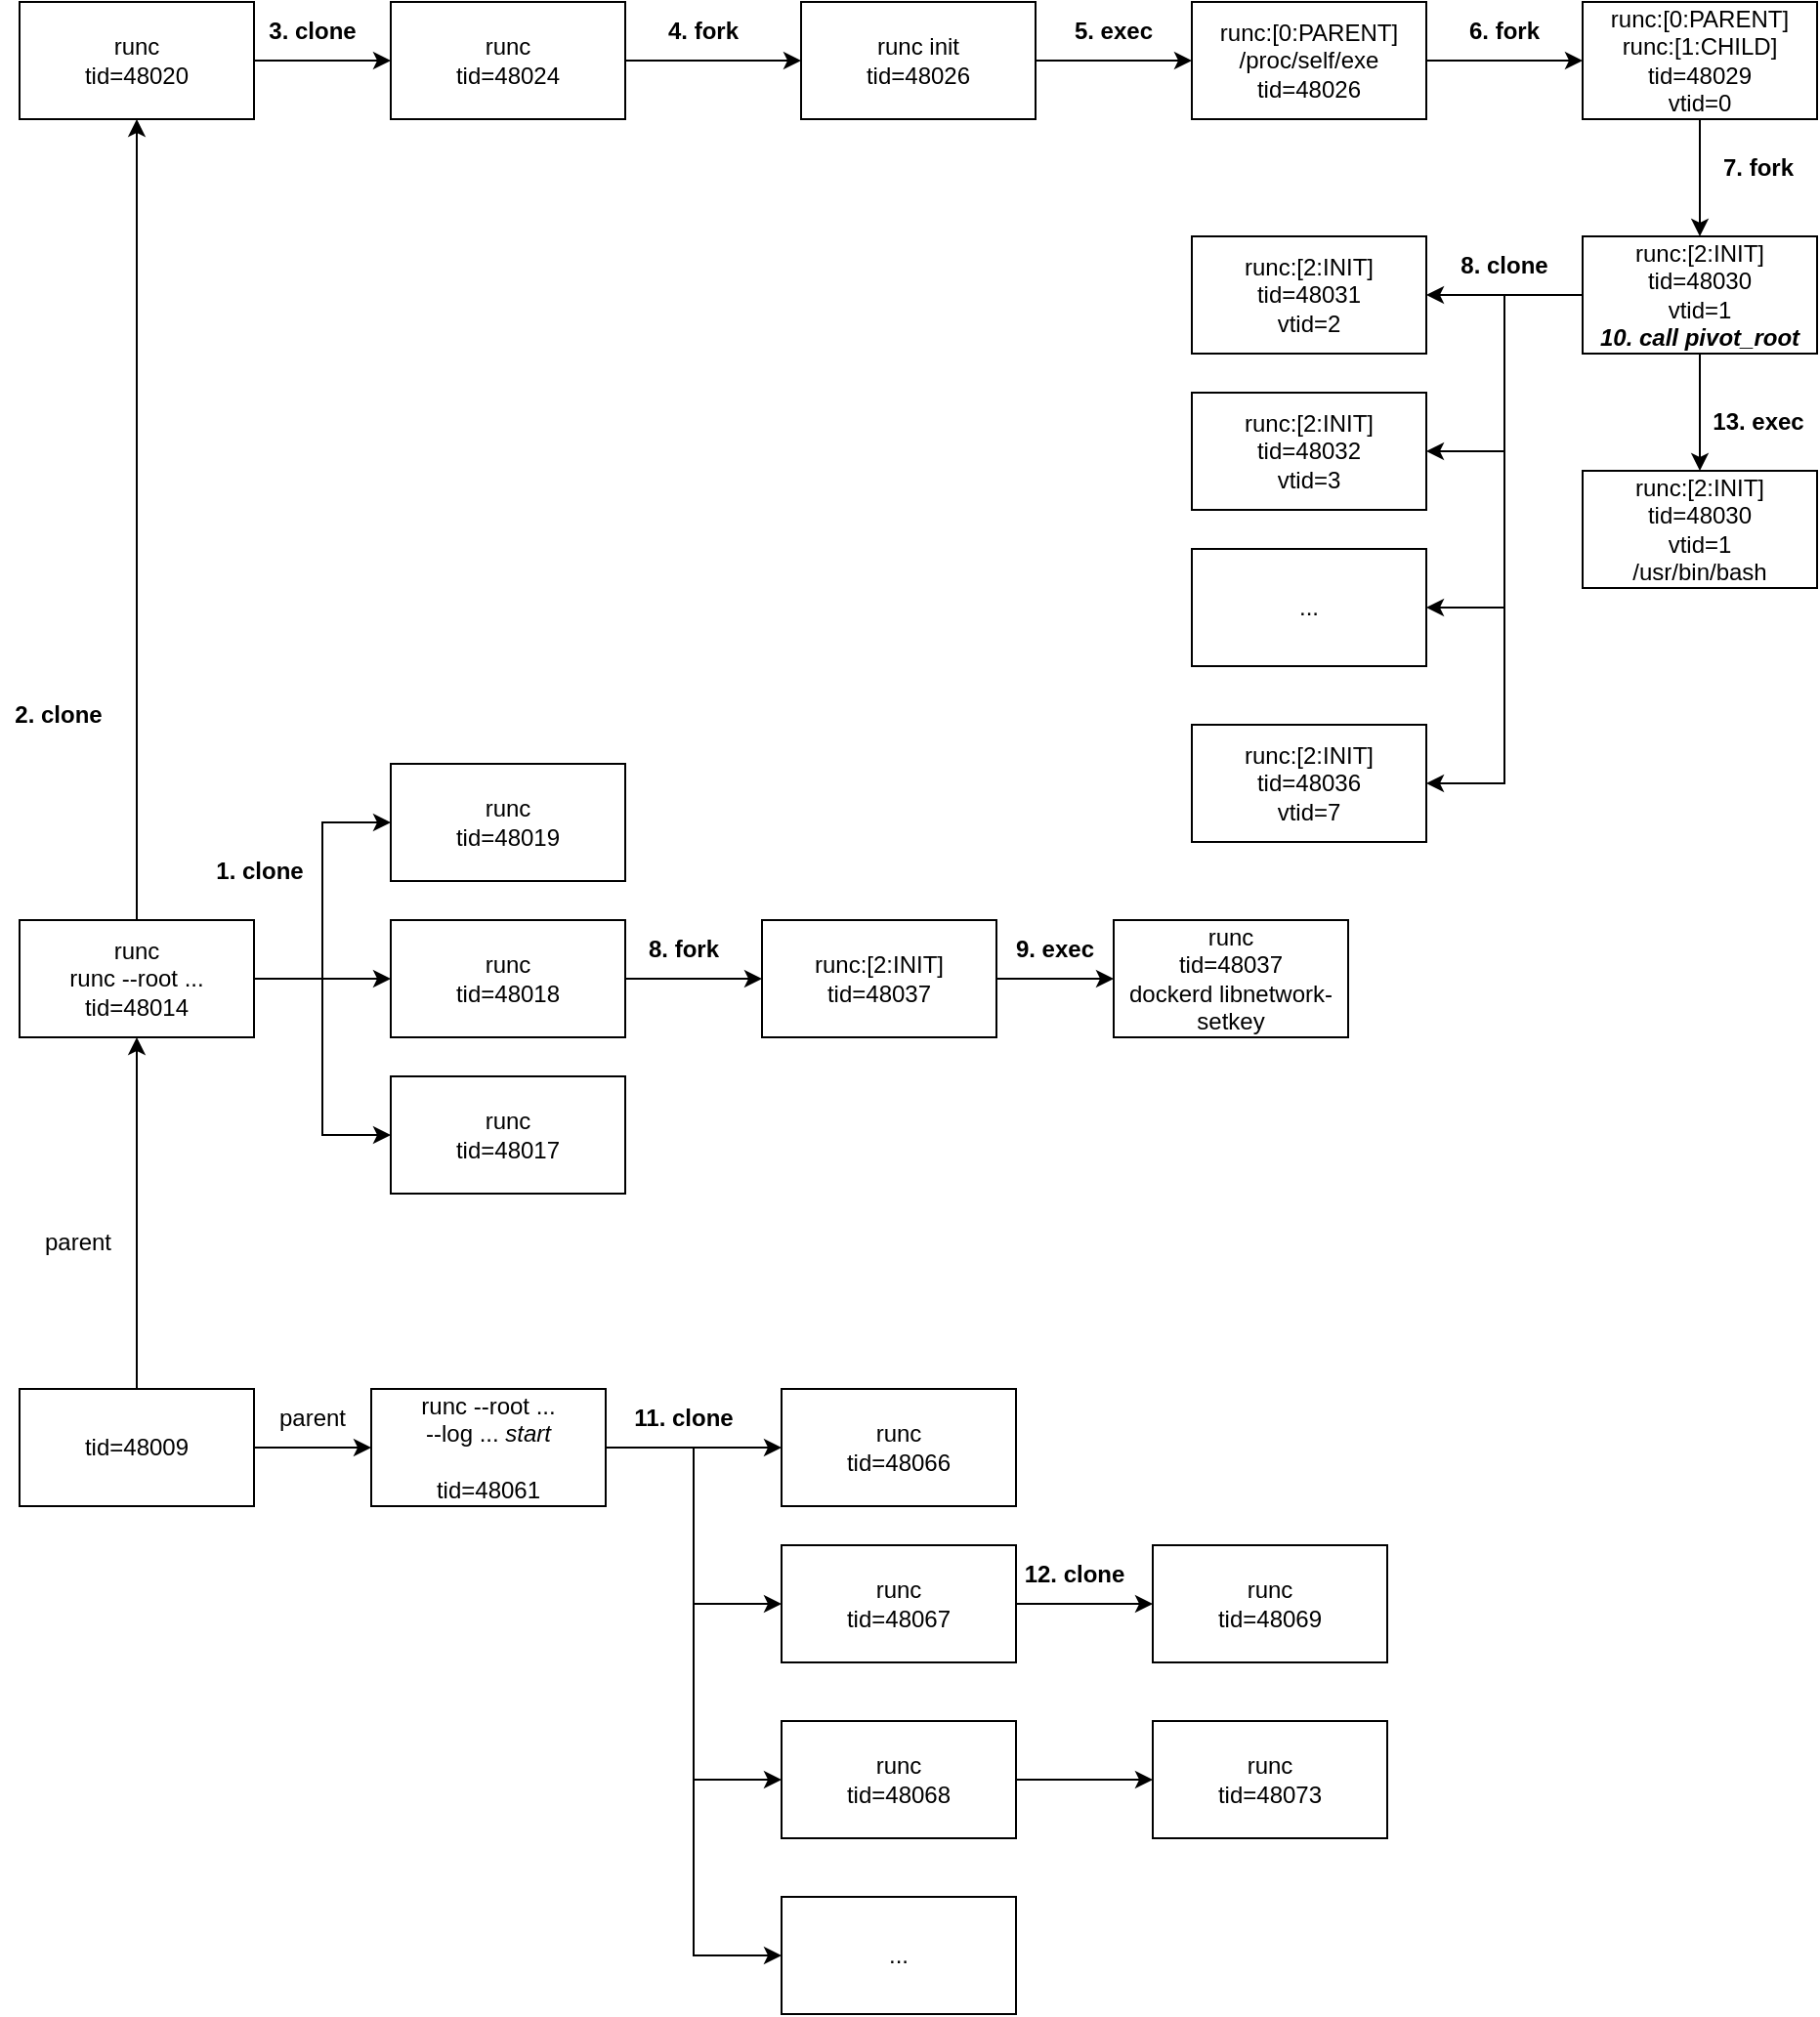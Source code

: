 <mxfile version="16.2.4" type="github">
  <diagram id="Ybvla86FJAiDTcOJxf7-" name="Page-1">
    <mxGraphModel dx="3251" dy="891" grid="1" gridSize="10" guides="1" tooltips="1" connect="1" arrows="1" fold="1" page="1" pageScale="1" pageWidth="827" pageHeight="1169" math="0" shadow="0">
      <root>
        <mxCell id="0" />
        <mxCell id="1" parent="0" />
        <mxCell id="JA2z67xEsf-Lq8oUfWYJ-3" style="edgeStyle=orthogonalEdgeStyle;rounded=0;orthogonalLoop=1;jettySize=auto;html=1;exitX=1;exitY=0.5;exitDx=0;exitDy=0;entryX=0;entryY=0.5;entryDx=0;entryDy=0;" parent="1" source="JA2z67xEsf-Lq8oUfWYJ-1" target="JA2z67xEsf-Lq8oUfWYJ-2" edge="1">
          <mxGeometry relative="1" as="geometry" />
        </mxCell>
        <mxCell id="JA2z67xEsf-Lq8oUfWYJ-1" value="runc&lt;br&gt;tid=&lt;span&gt;48024&lt;/span&gt;&lt;div class=&quot;okr-block-clipboard&quot;&gt;&lt;/div&gt;" style="rounded=0;whiteSpace=wrap;html=1;" parent="1" vertex="1">
          <mxGeometry x="-790" y="500" width="120" height="60" as="geometry" />
        </mxCell>
        <mxCell id="JA2z67xEsf-Lq8oUfWYJ-10" style="edgeStyle=orthogonalEdgeStyle;rounded=0;orthogonalLoop=1;jettySize=auto;html=1;exitX=1;exitY=0.5;exitDx=0;exitDy=0;entryX=0;entryY=0.5;entryDx=0;entryDy=0;" parent="1" source="JA2z67xEsf-Lq8oUfWYJ-2" target="JA2z67xEsf-Lq8oUfWYJ-9" edge="1">
          <mxGeometry relative="1" as="geometry" />
        </mxCell>
        <mxCell id="JA2z67xEsf-Lq8oUfWYJ-2" value="runc init&lt;br&gt;tid=&lt;span&gt;48026&lt;/span&gt;&lt;div class=&quot;okr-block-clipboard&quot;&gt;&lt;/div&gt;" style="rounded=0;whiteSpace=wrap;html=1;" parent="1" vertex="1">
          <mxGeometry x="-580" y="500" width="120" height="60" as="geometry" />
        </mxCell>
        <mxCell id="JA2z67xEsf-Lq8oUfWYJ-4" value="&lt;b&gt;4. fork&lt;/b&gt;" style="text;html=1;strokeColor=none;fillColor=none;align=center;verticalAlign=middle;whiteSpace=wrap;rounded=0;" parent="1" vertex="1">
          <mxGeometry x="-660" y="500" width="60" height="30" as="geometry" />
        </mxCell>
        <mxCell id="JA2z67xEsf-Lq8oUfWYJ-16" style="edgeStyle=orthogonalEdgeStyle;rounded=0;orthogonalLoop=1;jettySize=auto;html=1;exitX=0.5;exitY=1;exitDx=0;exitDy=0;entryX=0.5;entryY=0;entryDx=0;entryDy=0;" parent="1" source="JA2z67xEsf-Lq8oUfWYJ-5" target="JA2z67xEsf-Lq8oUfWYJ-6" edge="1">
          <mxGeometry relative="1" as="geometry" />
        </mxCell>
        <mxCell id="JA2z67xEsf-Lq8oUfWYJ-5" value="&lt;div class=&quot;okr-block-clipboard&quot;&gt;&lt;/div&gt;&lt;div&gt; runc:[0:PARENT]&lt;/div&gt;&lt;div&gt;runc:[1:CHILD]&lt;br&gt;&lt;/div&gt;tid=48029&lt;br&gt;vtid=0" style="rounded=0;whiteSpace=wrap;html=1;" parent="1" vertex="1">
          <mxGeometry x="-180" y="500" width="120" height="60" as="geometry" />
        </mxCell>
        <mxCell id="JA2z67xEsf-Lq8oUfWYJ-19" style="edgeStyle=orthogonalEdgeStyle;rounded=0;orthogonalLoop=1;jettySize=auto;html=1;exitX=0;exitY=0.5;exitDx=0;exitDy=0;entryX=1;entryY=0.5;entryDx=0;entryDy=0;" parent="1" source="JA2z67xEsf-Lq8oUfWYJ-6" target="JA2z67xEsf-Lq8oUfWYJ-18" edge="1">
          <mxGeometry relative="1" as="geometry" />
        </mxCell>
        <mxCell id="JA2z67xEsf-Lq8oUfWYJ-35" style="edgeStyle=orthogonalEdgeStyle;rounded=0;orthogonalLoop=1;jettySize=auto;html=1;exitX=0.5;exitY=1;exitDx=0;exitDy=0;entryX=0.5;entryY=0;entryDx=0;entryDy=0;" parent="1" source="JA2z67xEsf-Lq8oUfWYJ-6" target="JA2z67xEsf-Lq8oUfWYJ-34" edge="1">
          <mxGeometry relative="1" as="geometry" />
        </mxCell>
        <mxCell id="JA2z67xEsf-Lq8oUfWYJ-42" style="edgeStyle=orthogonalEdgeStyle;rounded=0;orthogonalLoop=1;jettySize=auto;html=1;exitX=0;exitY=0.5;exitDx=0;exitDy=0;entryX=1;entryY=0.5;entryDx=0;entryDy=0;" parent="1" source="JA2z67xEsf-Lq8oUfWYJ-6" target="JA2z67xEsf-Lq8oUfWYJ-21" edge="1">
          <mxGeometry relative="1" as="geometry" />
        </mxCell>
        <mxCell id="JA2z67xEsf-Lq8oUfWYJ-43" style="edgeStyle=orthogonalEdgeStyle;rounded=0;orthogonalLoop=1;jettySize=auto;html=1;exitX=0;exitY=0.5;exitDx=0;exitDy=0;entryX=1;entryY=0.5;entryDx=0;entryDy=0;" parent="1" source="JA2z67xEsf-Lq8oUfWYJ-6" target="JA2z67xEsf-Lq8oUfWYJ-22" edge="1">
          <mxGeometry relative="1" as="geometry" />
        </mxCell>
        <mxCell id="JA2z67xEsf-Lq8oUfWYJ-46" style="edgeStyle=orthogonalEdgeStyle;rounded=0;orthogonalLoop=1;jettySize=auto;html=1;exitX=0;exitY=0.5;exitDx=0;exitDy=0;entryX=1;entryY=0.5;entryDx=0;entryDy=0;" parent="1" source="JA2z67xEsf-Lq8oUfWYJ-6" target="JA2z67xEsf-Lq8oUfWYJ-25" edge="1">
          <mxGeometry relative="1" as="geometry" />
        </mxCell>
        <mxCell id="JA2z67xEsf-Lq8oUfWYJ-6" value="&lt;div class=&quot;okr-block-clipboard&quot;&gt;&lt;/div&gt;&lt;div&gt;&lt;div class=&quot;okr-block-clipboard&quot;&gt;&lt;/div&gt;&lt;div&gt;runc:[2:INIT]&lt;/div&gt;&lt;/div&gt;tid=&lt;span&gt;48030&lt;br&gt;vtid=1&lt;br&gt;&lt;b&gt;&lt;i&gt;10. call pivot_root&lt;/i&gt;&lt;/b&gt;&lt;br&gt;&lt;/span&gt;&lt;div class=&quot;okr-block-clipboard&quot;&gt;&lt;/div&gt;" style="rounded=0;whiteSpace=wrap;html=1;" parent="1" vertex="1">
          <mxGeometry x="-180" y="620" width="120" height="60" as="geometry" />
        </mxCell>
        <mxCell id="JA2z67xEsf-Lq8oUfWYJ-12" style="edgeStyle=orthogonalEdgeStyle;rounded=0;orthogonalLoop=1;jettySize=auto;html=1;exitX=1;exitY=0.5;exitDx=0;exitDy=0;entryX=0;entryY=0.5;entryDx=0;entryDy=0;" parent="1" source="JA2z67xEsf-Lq8oUfWYJ-8" target="JA2z67xEsf-Lq8oUfWYJ-1" edge="1">
          <mxGeometry relative="1" as="geometry" />
        </mxCell>
        <mxCell id="JA2z67xEsf-Lq8oUfWYJ-8" value="runc&lt;br&gt;tid=48020" style="rounded=0;whiteSpace=wrap;html=1;" parent="1" vertex="1">
          <mxGeometry x="-980" y="500" width="120" height="60" as="geometry" />
        </mxCell>
        <mxCell id="JA2z67xEsf-Lq8oUfWYJ-14" style="edgeStyle=orthogonalEdgeStyle;rounded=0;orthogonalLoop=1;jettySize=auto;html=1;exitX=1;exitY=0.5;exitDx=0;exitDy=0;entryX=0;entryY=0.5;entryDx=0;entryDy=0;" parent="1" source="JA2z67xEsf-Lq8oUfWYJ-9" target="JA2z67xEsf-Lq8oUfWYJ-5" edge="1">
          <mxGeometry relative="1" as="geometry" />
        </mxCell>
        <mxCell id="JA2z67xEsf-Lq8oUfWYJ-9" value="runc:[0:PARENT]&lt;br&gt;/proc/self/exe&lt;br&gt;tid=48026" style="rounded=0;whiteSpace=wrap;html=1;" parent="1" vertex="1">
          <mxGeometry x="-380" y="500" width="120" height="60" as="geometry" />
        </mxCell>
        <mxCell id="JA2z67xEsf-Lq8oUfWYJ-11" value="&lt;b&gt;5. exec&lt;/b&gt;" style="text;html=1;strokeColor=none;fillColor=none;align=center;verticalAlign=middle;whiteSpace=wrap;rounded=0;" parent="1" vertex="1">
          <mxGeometry x="-450" y="500" width="60" height="30" as="geometry" />
        </mxCell>
        <mxCell id="JA2z67xEsf-Lq8oUfWYJ-13" value="&lt;b&gt;3. clone&lt;/b&gt;" style="text;html=1;strokeColor=none;fillColor=none;align=center;verticalAlign=middle;whiteSpace=wrap;rounded=0;" parent="1" vertex="1">
          <mxGeometry x="-860" y="500" width="60" height="30" as="geometry" />
        </mxCell>
        <mxCell id="JA2z67xEsf-Lq8oUfWYJ-15" value="&lt;b&gt;6. fork&lt;/b&gt;" style="text;html=1;strokeColor=none;fillColor=none;align=center;verticalAlign=middle;whiteSpace=wrap;rounded=0;" parent="1" vertex="1">
          <mxGeometry x="-250" y="500" width="60" height="30" as="geometry" />
        </mxCell>
        <mxCell id="JA2z67xEsf-Lq8oUfWYJ-17" value="&lt;b&gt;7. fork&lt;/b&gt;" style="text;html=1;strokeColor=none;fillColor=none;align=center;verticalAlign=middle;whiteSpace=wrap;rounded=0;" parent="1" vertex="1">
          <mxGeometry x="-120" y="570" width="60" height="30" as="geometry" />
        </mxCell>
        <mxCell id="JA2z67xEsf-Lq8oUfWYJ-18" value="&lt;div class=&quot;okr-block-clipboard&quot;&gt;&lt;/div&gt;&lt;div&gt;&lt;div class=&quot;okr-block-clipboard&quot;&gt;&lt;/div&gt;&lt;div&gt;runc:[2:INIT]&lt;/div&gt;&lt;/div&gt;tid=&lt;span&gt;48031&lt;br&gt;vtid=2&lt;br&gt;&lt;/span&gt;&lt;div class=&quot;okr-block-clipboard&quot;&gt;&lt;/div&gt;" style="rounded=0;whiteSpace=wrap;html=1;" parent="1" vertex="1">
          <mxGeometry x="-380" y="620" width="120" height="60" as="geometry" />
        </mxCell>
        <mxCell id="JA2z67xEsf-Lq8oUfWYJ-20" value="&lt;b&gt;8. clone&lt;/b&gt;" style="text;html=1;strokeColor=none;fillColor=none;align=center;verticalAlign=middle;whiteSpace=wrap;rounded=0;" parent="1" vertex="1">
          <mxGeometry x="-250" y="620" width="60" height="30" as="geometry" />
        </mxCell>
        <mxCell id="JA2z67xEsf-Lq8oUfWYJ-21" value="&lt;div class=&quot;okr-block-clipboard&quot;&gt;&lt;/div&gt;&lt;div&gt;&lt;div class=&quot;okr-block-clipboard&quot;&gt;&lt;/div&gt;&lt;div&gt;runc:[2:INIT]&lt;/div&gt;&lt;/div&gt;tid=&lt;span&gt;48032&lt;br&gt;vtid=3&lt;br&gt;&lt;/span&gt;&lt;div class=&quot;okr-block-clipboard&quot;&gt;&lt;/div&gt;" style="rounded=0;whiteSpace=wrap;html=1;" parent="1" vertex="1">
          <mxGeometry x="-380" y="700" width="120" height="60" as="geometry" />
        </mxCell>
        <mxCell id="JA2z67xEsf-Lq8oUfWYJ-22" value="&lt;div class=&quot;okr-block-clipboard&quot;&gt;&lt;/div&gt;&lt;div&gt;&lt;div class=&quot;okr-block-clipboard&quot;&gt;&lt;/div&gt;&lt;div&gt;&lt;/div&gt;&lt;/div&gt;&lt;span&gt;...&lt;br&gt;&lt;/span&gt;&lt;div class=&quot;okr-block-clipboard&quot;&gt;&lt;/div&gt;" style="rounded=0;whiteSpace=wrap;html=1;" parent="1" vertex="1">
          <mxGeometry x="-380" y="780" width="120" height="60" as="geometry" />
        </mxCell>
        <mxCell id="JA2z67xEsf-Lq8oUfWYJ-25" value="&lt;div class=&quot;okr-block-clipboard&quot;&gt;&lt;/div&gt;&lt;div&gt;&lt;div class=&quot;okr-block-clipboard&quot;&gt;&lt;/div&gt;&lt;div&gt;runc:[2:INIT]&lt;/div&gt;&lt;/div&gt;tid=&lt;span&gt;48036&lt;br&gt;vtid=7&lt;br&gt;&lt;/span&gt;&lt;div class=&quot;okr-block-clipboard&quot;&gt;&lt;/div&gt;" style="rounded=0;whiteSpace=wrap;html=1;" parent="1" vertex="1">
          <mxGeometry x="-380" y="870" width="120" height="60" as="geometry" />
        </mxCell>
        <mxCell id="JA2z67xEsf-Lq8oUfWYJ-28" style="edgeStyle=orthogonalEdgeStyle;rounded=0;orthogonalLoop=1;jettySize=auto;html=1;exitX=1;exitY=0.5;exitDx=0;exitDy=0;entryX=0;entryY=0.5;entryDx=0;entryDy=0;" parent="1" source="JA2z67xEsf-Lq8oUfWYJ-26" target="JA2z67xEsf-Lq8oUfWYJ-27" edge="1">
          <mxGeometry relative="1" as="geometry" />
        </mxCell>
        <mxCell id="JA2z67xEsf-Lq8oUfWYJ-26" value="&lt;div class=&quot;okr-block-clipboard&quot;&gt;&lt;/div&gt;&lt;div&gt;&lt;div class=&quot;okr-block-clipboard&quot;&gt;&lt;/div&gt;&lt;div&gt;runc:[2:INIT]&lt;/div&gt;&lt;/div&gt;tid=&lt;span&gt;48037&lt;br&gt;&lt;/span&gt;&lt;div class=&quot;okr-block-clipboard&quot;&gt;&lt;/div&gt;" style="rounded=0;whiteSpace=wrap;html=1;" parent="1" vertex="1">
          <mxGeometry x="-600" y="970" width="120" height="60" as="geometry" />
        </mxCell>
        <mxCell id="JA2z67xEsf-Lq8oUfWYJ-27" value="&lt;div&gt;runc&lt;/div&gt;tid=48037&lt;br&gt;dockerd libnetwork-setkey" style="rounded=0;whiteSpace=wrap;html=1;" parent="1" vertex="1">
          <mxGeometry x="-420" y="970" width="120" height="60" as="geometry" />
        </mxCell>
        <mxCell id="JA2z67xEsf-Lq8oUfWYJ-29" value="&lt;b&gt;9. exec&lt;/b&gt;" style="text;html=1;strokeColor=none;fillColor=none;align=center;verticalAlign=middle;whiteSpace=wrap;rounded=0;" parent="1" vertex="1">
          <mxGeometry x="-480" y="970" width="60" height="30" as="geometry" />
        </mxCell>
        <mxCell id="JA2z67xEsf-Lq8oUfWYJ-32" style="edgeStyle=orthogonalEdgeStyle;rounded=0;orthogonalLoop=1;jettySize=auto;html=1;exitX=1;exitY=0.5;exitDx=0;exitDy=0;entryX=0;entryY=0.5;entryDx=0;entryDy=0;" parent="1" source="JA2z67xEsf-Lq8oUfWYJ-31" target="JA2z67xEsf-Lq8oUfWYJ-26" edge="1">
          <mxGeometry relative="1" as="geometry" />
        </mxCell>
        <mxCell id="JA2z67xEsf-Lq8oUfWYJ-31" value="&lt;div class=&quot;okr-block-clipboard&quot;&gt;&lt;/div&gt;&lt;div&gt;&lt;div class=&quot;okr-block-clipboard&quot;&gt;&lt;/div&gt;&lt;div&gt;runc&lt;/div&gt;&lt;/div&gt;tid=&lt;span&gt;48018&lt;br&gt;&lt;/span&gt;&lt;div class=&quot;okr-block-clipboard&quot;&gt;&lt;/div&gt;" style="rounded=0;whiteSpace=wrap;html=1;" parent="1" vertex="1">
          <mxGeometry x="-790" y="970" width="120" height="60" as="geometry" />
        </mxCell>
        <mxCell id="JA2z67xEsf-Lq8oUfWYJ-33" value="&lt;b&gt;8. fork&lt;/b&gt;" style="text;html=1;strokeColor=none;fillColor=none;align=center;verticalAlign=middle;whiteSpace=wrap;rounded=0;" parent="1" vertex="1">
          <mxGeometry x="-670" y="970" width="60" height="30" as="geometry" />
        </mxCell>
        <mxCell id="JA2z67xEsf-Lq8oUfWYJ-34" value="&lt;div&gt;runc:[2:INIT]&lt;/div&gt;tid=48030&lt;br&gt;vtid=1&lt;br&gt;/usr/bin/bash" style="rounded=0;whiteSpace=wrap;html=1;" parent="1" vertex="1">
          <mxGeometry x="-180" y="740" width="120" height="60" as="geometry" />
        </mxCell>
        <mxCell id="JA2z67xEsf-Lq8oUfWYJ-36" value="&lt;b&gt;13. exec&lt;/b&gt;" style="text;html=1;strokeColor=none;fillColor=none;align=center;verticalAlign=middle;whiteSpace=wrap;rounded=0;" parent="1" vertex="1">
          <mxGeometry x="-120" y="700" width="60" height="30" as="geometry" />
        </mxCell>
        <mxCell id="JA2z67xEsf-Lq8oUfWYJ-38" style="edgeStyle=orthogonalEdgeStyle;rounded=0;orthogonalLoop=1;jettySize=auto;html=1;exitX=1;exitY=0.5;exitDx=0;exitDy=0;entryX=0;entryY=0.5;entryDx=0;entryDy=0;" parent="1" source="JA2z67xEsf-Lq8oUfWYJ-37" target="JA2z67xEsf-Lq8oUfWYJ-31" edge="1">
          <mxGeometry relative="1" as="geometry" />
        </mxCell>
        <mxCell id="JA2z67xEsf-Lq8oUfWYJ-40" style="edgeStyle=orthogonalEdgeStyle;rounded=0;orthogonalLoop=1;jettySize=auto;html=1;exitX=0.5;exitY=0;exitDx=0;exitDy=0;entryX=0.5;entryY=1;entryDx=0;entryDy=0;" parent="1" source="JA2z67xEsf-Lq8oUfWYJ-37" target="JA2z67xEsf-Lq8oUfWYJ-8" edge="1">
          <mxGeometry relative="1" as="geometry" />
        </mxCell>
        <mxCell id="tgb30LYWHz61ro44UjXS-9" style="edgeStyle=orthogonalEdgeStyle;rounded=0;orthogonalLoop=1;jettySize=auto;html=1;exitX=1;exitY=0.5;exitDx=0;exitDy=0;entryX=0;entryY=0.5;entryDx=0;entryDy=0;" edge="1" parent="1" source="JA2z67xEsf-Lq8oUfWYJ-37" target="tgb30LYWHz61ro44UjXS-3">
          <mxGeometry relative="1" as="geometry" />
        </mxCell>
        <mxCell id="tgb30LYWHz61ro44UjXS-12" style="edgeStyle=orthogonalEdgeStyle;rounded=0;orthogonalLoop=1;jettySize=auto;html=1;exitX=1;exitY=0.5;exitDx=0;exitDy=0;entryX=0;entryY=0.5;entryDx=0;entryDy=0;" edge="1" parent="1" source="JA2z67xEsf-Lq8oUfWYJ-37" target="tgb30LYWHz61ro44UjXS-2">
          <mxGeometry relative="1" as="geometry" />
        </mxCell>
        <mxCell id="JA2z67xEsf-Lq8oUfWYJ-37" value="&lt;div class=&quot;okr-block-clipboard&quot;&gt;&lt;/div&gt;&lt;div&gt;&lt;div class=&quot;okr-block-clipboard&quot;&gt;&lt;/div&gt;&lt;div&gt;runc&lt;/div&gt;&lt;/div&gt;&lt;div&gt;runc --root ...&lt;/div&gt;tid=&lt;span&gt;48014&lt;br&gt;&lt;/span&gt;&lt;div class=&quot;okr-block-clipboard&quot;&gt;&lt;/div&gt;" style="rounded=0;whiteSpace=wrap;html=1;" parent="1" vertex="1">
          <mxGeometry x="-980" y="970" width="120" height="60" as="geometry" />
        </mxCell>
        <mxCell id="JA2z67xEsf-Lq8oUfWYJ-39" value="&lt;b&gt;1. clone&lt;/b&gt;" style="text;html=1;strokeColor=none;fillColor=none;align=center;verticalAlign=middle;whiteSpace=wrap;rounded=0;" parent="1" vertex="1">
          <mxGeometry x="-887" y="930" width="60" height="30" as="geometry" />
        </mxCell>
        <mxCell id="JA2z67xEsf-Lq8oUfWYJ-41" value="&lt;b&gt;2. clone&lt;/b&gt;" style="text;html=1;strokeColor=none;fillColor=none;align=center;verticalAlign=middle;whiteSpace=wrap;rounded=0;" parent="1" vertex="1">
          <mxGeometry x="-990" y="850" width="60" height="30" as="geometry" />
        </mxCell>
        <mxCell id="tgb30LYWHz61ro44UjXS-2" value="&lt;div class=&quot;okr-block-clipboard&quot;&gt;&lt;/div&gt;&lt;div&gt;&lt;div class=&quot;okr-block-clipboard&quot;&gt;&lt;/div&gt;&lt;div&gt;runc&lt;/div&gt;&lt;/div&gt;tid=&lt;span&gt;48019&lt;br&gt;&lt;/span&gt;&lt;div class=&quot;okr-block-clipboard&quot;&gt;&lt;/div&gt;" style="rounded=0;whiteSpace=wrap;html=1;" vertex="1" parent="1">
          <mxGeometry x="-790" y="890" width="120" height="60" as="geometry" />
        </mxCell>
        <mxCell id="tgb30LYWHz61ro44UjXS-3" value="&lt;div class=&quot;okr-block-clipboard&quot;&gt;&lt;/div&gt;&lt;div&gt;&lt;div class=&quot;okr-block-clipboard&quot;&gt;&lt;/div&gt;&lt;div&gt;runc&lt;/div&gt;&lt;/div&gt;tid=&lt;span&gt;48017&lt;br&gt;&lt;/span&gt;&lt;div class=&quot;okr-block-clipboard&quot;&gt;&lt;/div&gt;" style="rounded=0;whiteSpace=wrap;html=1;" vertex="1" parent="1">
          <mxGeometry x="-790" y="1050" width="120" height="60" as="geometry" />
        </mxCell>
        <mxCell id="tgb30LYWHz61ro44UjXS-24" style="edgeStyle=orthogonalEdgeStyle;rounded=0;orthogonalLoop=1;jettySize=auto;html=1;exitX=1;exitY=0.5;exitDx=0;exitDy=0;entryX=0;entryY=0.5;entryDx=0;entryDy=0;" edge="1" parent="1" source="tgb30LYWHz61ro44UjXS-14" target="tgb30LYWHz61ro44UjXS-15">
          <mxGeometry relative="1" as="geometry" />
        </mxCell>
        <mxCell id="tgb30LYWHz61ro44UjXS-25" style="edgeStyle=orthogonalEdgeStyle;rounded=0;orthogonalLoop=1;jettySize=auto;html=1;exitX=0.5;exitY=0;exitDx=0;exitDy=0;entryX=0.5;entryY=1;entryDx=0;entryDy=0;" edge="1" parent="1" source="tgb30LYWHz61ro44UjXS-14" target="JA2z67xEsf-Lq8oUfWYJ-37">
          <mxGeometry relative="1" as="geometry" />
        </mxCell>
        <mxCell id="tgb30LYWHz61ro44UjXS-14" value="tid=48009" style="rounded=0;whiteSpace=wrap;html=1;" vertex="1" parent="1">
          <mxGeometry x="-980" y="1210" width="120" height="60" as="geometry" />
        </mxCell>
        <mxCell id="tgb30LYWHz61ro44UjXS-28" style="edgeStyle=orthogonalEdgeStyle;rounded=0;orthogonalLoop=1;jettySize=auto;html=1;exitX=1;exitY=0.5;exitDx=0;exitDy=0;entryX=0;entryY=0.5;entryDx=0;entryDy=0;" edge="1" parent="1" source="tgb30LYWHz61ro44UjXS-15" target="tgb30LYWHz61ro44UjXS-16">
          <mxGeometry relative="1" as="geometry" />
        </mxCell>
        <mxCell id="tgb30LYWHz61ro44UjXS-30" style="edgeStyle=orthogonalEdgeStyle;rounded=0;orthogonalLoop=1;jettySize=auto;html=1;exitX=1;exitY=0.5;exitDx=0;exitDy=0;entryX=0;entryY=0.5;entryDx=0;entryDy=0;" edge="1" parent="1" source="tgb30LYWHz61ro44UjXS-15" target="tgb30LYWHz61ro44UjXS-18">
          <mxGeometry relative="1" as="geometry" />
        </mxCell>
        <mxCell id="tgb30LYWHz61ro44UjXS-32" style="edgeStyle=orthogonalEdgeStyle;rounded=0;orthogonalLoop=1;jettySize=auto;html=1;exitX=1;exitY=0.5;exitDx=0;exitDy=0;entryX=0;entryY=0.5;entryDx=0;entryDy=0;" edge="1" parent="1" source="tgb30LYWHz61ro44UjXS-15" target="tgb30LYWHz61ro44UjXS-19">
          <mxGeometry relative="1" as="geometry" />
        </mxCell>
        <mxCell id="tgb30LYWHz61ro44UjXS-34" style="edgeStyle=orthogonalEdgeStyle;rounded=0;orthogonalLoop=1;jettySize=auto;html=1;exitX=1;exitY=0.5;exitDx=0;exitDy=0;entryX=0;entryY=0.5;entryDx=0;entryDy=0;" edge="1" parent="1" source="tgb30LYWHz61ro44UjXS-15" target="tgb30LYWHz61ro44UjXS-21">
          <mxGeometry relative="1" as="geometry" />
        </mxCell>
        <mxCell id="tgb30LYWHz61ro44UjXS-15" value="runc --root ... &lt;br&gt;--log ... &lt;i&gt;start&lt;/i&gt;&lt;br&gt;&lt;br&gt;tid=48061" style="rounded=0;whiteSpace=wrap;html=1;" vertex="1" parent="1">
          <mxGeometry x="-800" y="1210" width="120" height="60" as="geometry" />
        </mxCell>
        <mxCell id="tgb30LYWHz61ro44UjXS-16" value="runc&lt;br&gt;tid=48066" style="rounded=0;whiteSpace=wrap;html=1;" vertex="1" parent="1">
          <mxGeometry x="-590" y="1210" width="120" height="60" as="geometry" />
        </mxCell>
        <mxCell id="tgb30LYWHz61ro44UjXS-31" style="edgeStyle=orthogonalEdgeStyle;rounded=0;orthogonalLoop=1;jettySize=auto;html=1;exitX=1;exitY=0.5;exitDx=0;exitDy=0;entryX=0;entryY=0.5;entryDx=0;entryDy=0;" edge="1" parent="1" source="tgb30LYWHz61ro44UjXS-18" target="tgb30LYWHz61ro44UjXS-20">
          <mxGeometry relative="1" as="geometry" />
        </mxCell>
        <mxCell id="tgb30LYWHz61ro44UjXS-18" value="runc&lt;br&gt;tid=48067" style="rounded=0;whiteSpace=wrap;html=1;" vertex="1" parent="1">
          <mxGeometry x="-590" y="1290" width="120" height="60" as="geometry" />
        </mxCell>
        <mxCell id="tgb30LYWHz61ro44UjXS-33" style="edgeStyle=orthogonalEdgeStyle;rounded=0;orthogonalLoop=1;jettySize=auto;html=1;exitX=1;exitY=0.5;exitDx=0;exitDy=0;entryX=0;entryY=0.5;entryDx=0;entryDy=0;" edge="1" parent="1" source="tgb30LYWHz61ro44UjXS-19" target="tgb30LYWHz61ro44UjXS-23">
          <mxGeometry relative="1" as="geometry" />
        </mxCell>
        <mxCell id="tgb30LYWHz61ro44UjXS-19" value="runc&lt;br&gt;tid=48068" style="rounded=0;whiteSpace=wrap;html=1;" vertex="1" parent="1">
          <mxGeometry x="-590" y="1380" width="120" height="60" as="geometry" />
        </mxCell>
        <mxCell id="tgb30LYWHz61ro44UjXS-20" value="runc&lt;br&gt;tid=48069" style="rounded=0;whiteSpace=wrap;html=1;" vertex="1" parent="1">
          <mxGeometry x="-400" y="1290" width="120" height="60" as="geometry" />
        </mxCell>
        <mxCell id="tgb30LYWHz61ro44UjXS-21" value="..." style="rounded=0;whiteSpace=wrap;html=1;" vertex="1" parent="1">
          <mxGeometry x="-590" y="1470" width="120" height="60" as="geometry" />
        </mxCell>
        <mxCell id="tgb30LYWHz61ro44UjXS-23" value="runc&lt;br&gt;tid=48073" style="rounded=0;whiteSpace=wrap;html=1;" vertex="1" parent="1">
          <mxGeometry x="-400" y="1380" width="120" height="60" as="geometry" />
        </mxCell>
        <mxCell id="tgb30LYWHz61ro44UjXS-26" value="parent" style="text;html=1;strokeColor=none;fillColor=none;align=center;verticalAlign=middle;whiteSpace=wrap;rounded=0;" vertex="1" parent="1">
          <mxGeometry x="-980" y="1120" width="60" height="30" as="geometry" />
        </mxCell>
        <mxCell id="tgb30LYWHz61ro44UjXS-27" value="parent" style="text;html=1;strokeColor=none;fillColor=none;align=center;verticalAlign=middle;whiteSpace=wrap;rounded=0;" vertex="1" parent="1">
          <mxGeometry x="-860" y="1210" width="60" height="30" as="geometry" />
        </mxCell>
        <mxCell id="tgb30LYWHz61ro44UjXS-29" value="&lt;b&gt;11. clone&lt;/b&gt;" style="text;html=1;strokeColor=none;fillColor=none;align=center;verticalAlign=middle;whiteSpace=wrap;rounded=0;" vertex="1" parent="1">
          <mxGeometry x="-670" y="1210" width="60" height="30" as="geometry" />
        </mxCell>
        <mxCell id="tgb30LYWHz61ro44UjXS-35" value="&lt;b&gt;12. clone&lt;/b&gt;" style="text;html=1;strokeColor=none;fillColor=none;align=center;verticalAlign=middle;whiteSpace=wrap;rounded=0;" vertex="1" parent="1">
          <mxGeometry x="-470" y="1290" width="60" height="30" as="geometry" />
        </mxCell>
      </root>
    </mxGraphModel>
  </diagram>
</mxfile>

